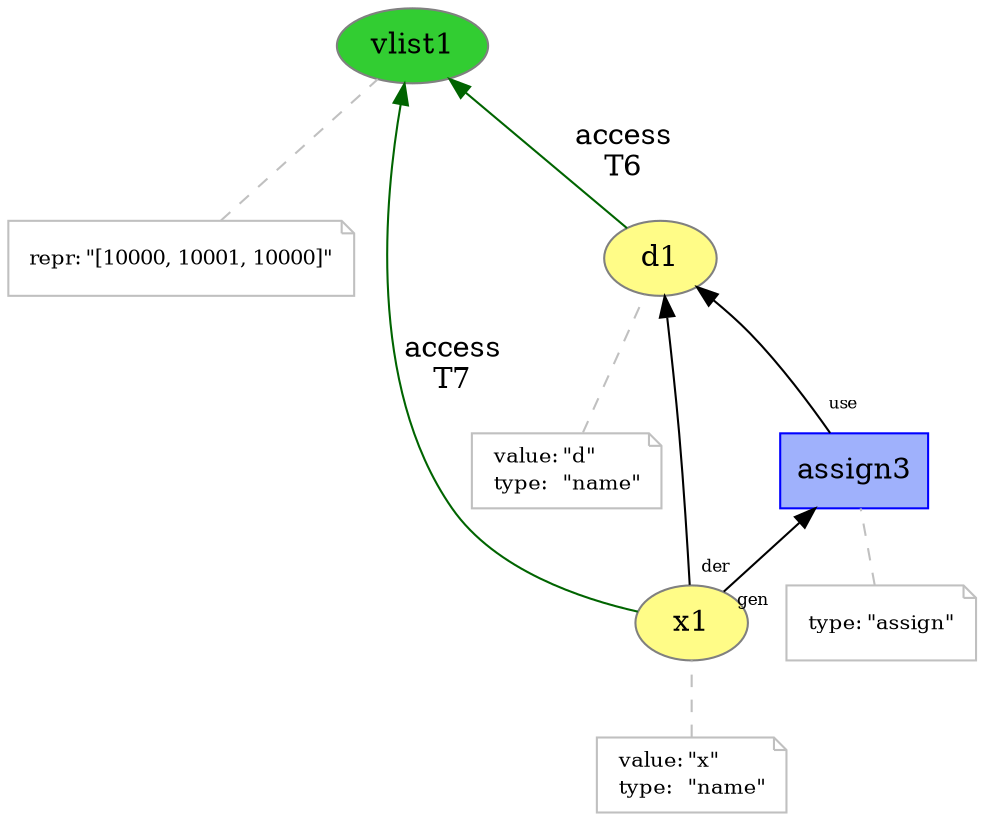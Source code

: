 digraph "PROV" { size="16,12"; rankdir="BT";
"http://example.org/vlist1" [fillcolor="#32CD32",color="#808080",style="filled",label="vlist1",URL="http://example.org/vlist1"]
"-attrs0" [color="gray",shape="note",fontsize="10",fontcolor="black",label=<<TABLE cellpadding="0" border="0">
	<TR>
	    <TD align="left">repr:</TD>
	    <TD align="left">&quot;[10000, 10001, 10000]&quot;</TD>
	</TR>
</TABLE>>]
"-attrs0" -> "http://example.org/vlist1" [color="gray",style="dashed",arrowhead="none"]
"http://example.org/d1" [fillcolor="#FFFC87",color="#808080",style="filled",label="d1",URL="http://example.org/d1"]
"-attrs1" [color="gray",shape="note",fontsize="10",fontcolor="black",label=<<TABLE cellpadding="0" border="0">
	<TR>
	    <TD align="left">value:</TD>
	    <TD align="left">&quot;d&quot;</TD>
	</TR>
	<TR>
	    <TD align="left">type:</TD>
	    <TD align="left">&quot;name&quot;</TD>
	</TR>
</TABLE>>]
"-attrs1" -> "http://example.org/d1" [color="gray",style="dashed",arrowhead="none"]
"http://example.org/d1" -> "http://example.org/vlist1" [labelfontsize="8",labeldistance="1.5",color="darkgreen",labelangle="60.0",rotation="20",label="access
T6"]
"http://example.org/x1" [fillcolor="#FFFC87",color="#808080",style="filled",label="x1",URL="http://example.org/x1"]
"-attrs2" [color="gray",shape="note",fontsize="10",fontcolor="black",label=<<TABLE cellpadding="0" border="0">
	<TR>
	    <TD align="left">value:</TD>
	    <TD align="left">&quot;x&quot;</TD>
	</TR>
	<TR>
	    <TD align="left">type:</TD>
	    <TD align="left">&quot;name&quot;</TD>
	</TR>
</TABLE>>]
"-attrs2" -> "http://example.org/x1" [color="gray",style="dashed",arrowhead="none"]
"http://example.org/x1" -> "http://example.org/vlist1" [labelfontsize="8",labeldistance="1.5",color="darkgreen",labelangle="60.0",rotation="20",label="access
T7"]
"http://example.org/assign3" [fillcolor="#9FB1FC",color="#0000FF",shape="polygon",sides="4",style="filled",label="assign3",URL="http://example.org/assign3"]
"-attrs3" [color="gray",shape="note",fontsize="10",fontcolor="black",label=<<TABLE cellpadding="0" border="0">
	<TR>
	    <TD align="left">type:</TD>
	    <TD align="left">&quot;assign&quot;</TD>
	</TR>
</TABLE>>]
"-attrs3" -> "http://example.org/assign3" [color="gray",style="dashed",arrowhead="none"]
"http://example.org/assign3" -> "http://example.org/d1" [labelfontsize="8",labeldistance="1.5",labelangle="60.0",rotation="20",taillabel="use"]
"http://example.org/x1" -> "http://example.org/assign3" [labelfontsize="8",labeldistance="1.5",labelangle="60.0",rotation="20",taillabel="gen"]
"http://example.org/x1" -> "http://example.org/d1" [labelfontsize="8",labeldistance="1.5",labelangle="60.0",rotation="20",taillabel="der"]
}